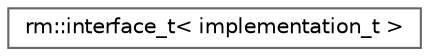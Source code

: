 digraph "Иерархия классов. Графический вид."
{
 // LATEX_PDF_SIZE
  bgcolor="transparent";
  edge [fontname=Helvetica,fontsize=10,labelfontname=Helvetica,labelfontsize=10];
  node [fontname=Helvetica,fontsize=10,shape=box,height=0.2,width=0.4];
  rankdir="LR";
  Node0 [id="Node000000",label="rm::interface_t\< implementation_t \>",height=0.2,width=0.4,color="grey40", fillcolor="white", style="filled",URL="$classrm_1_1interface__t.html",tooltip="Базовый шаблонный класс для реализации статического полиморфизма через CRTP."];
}
